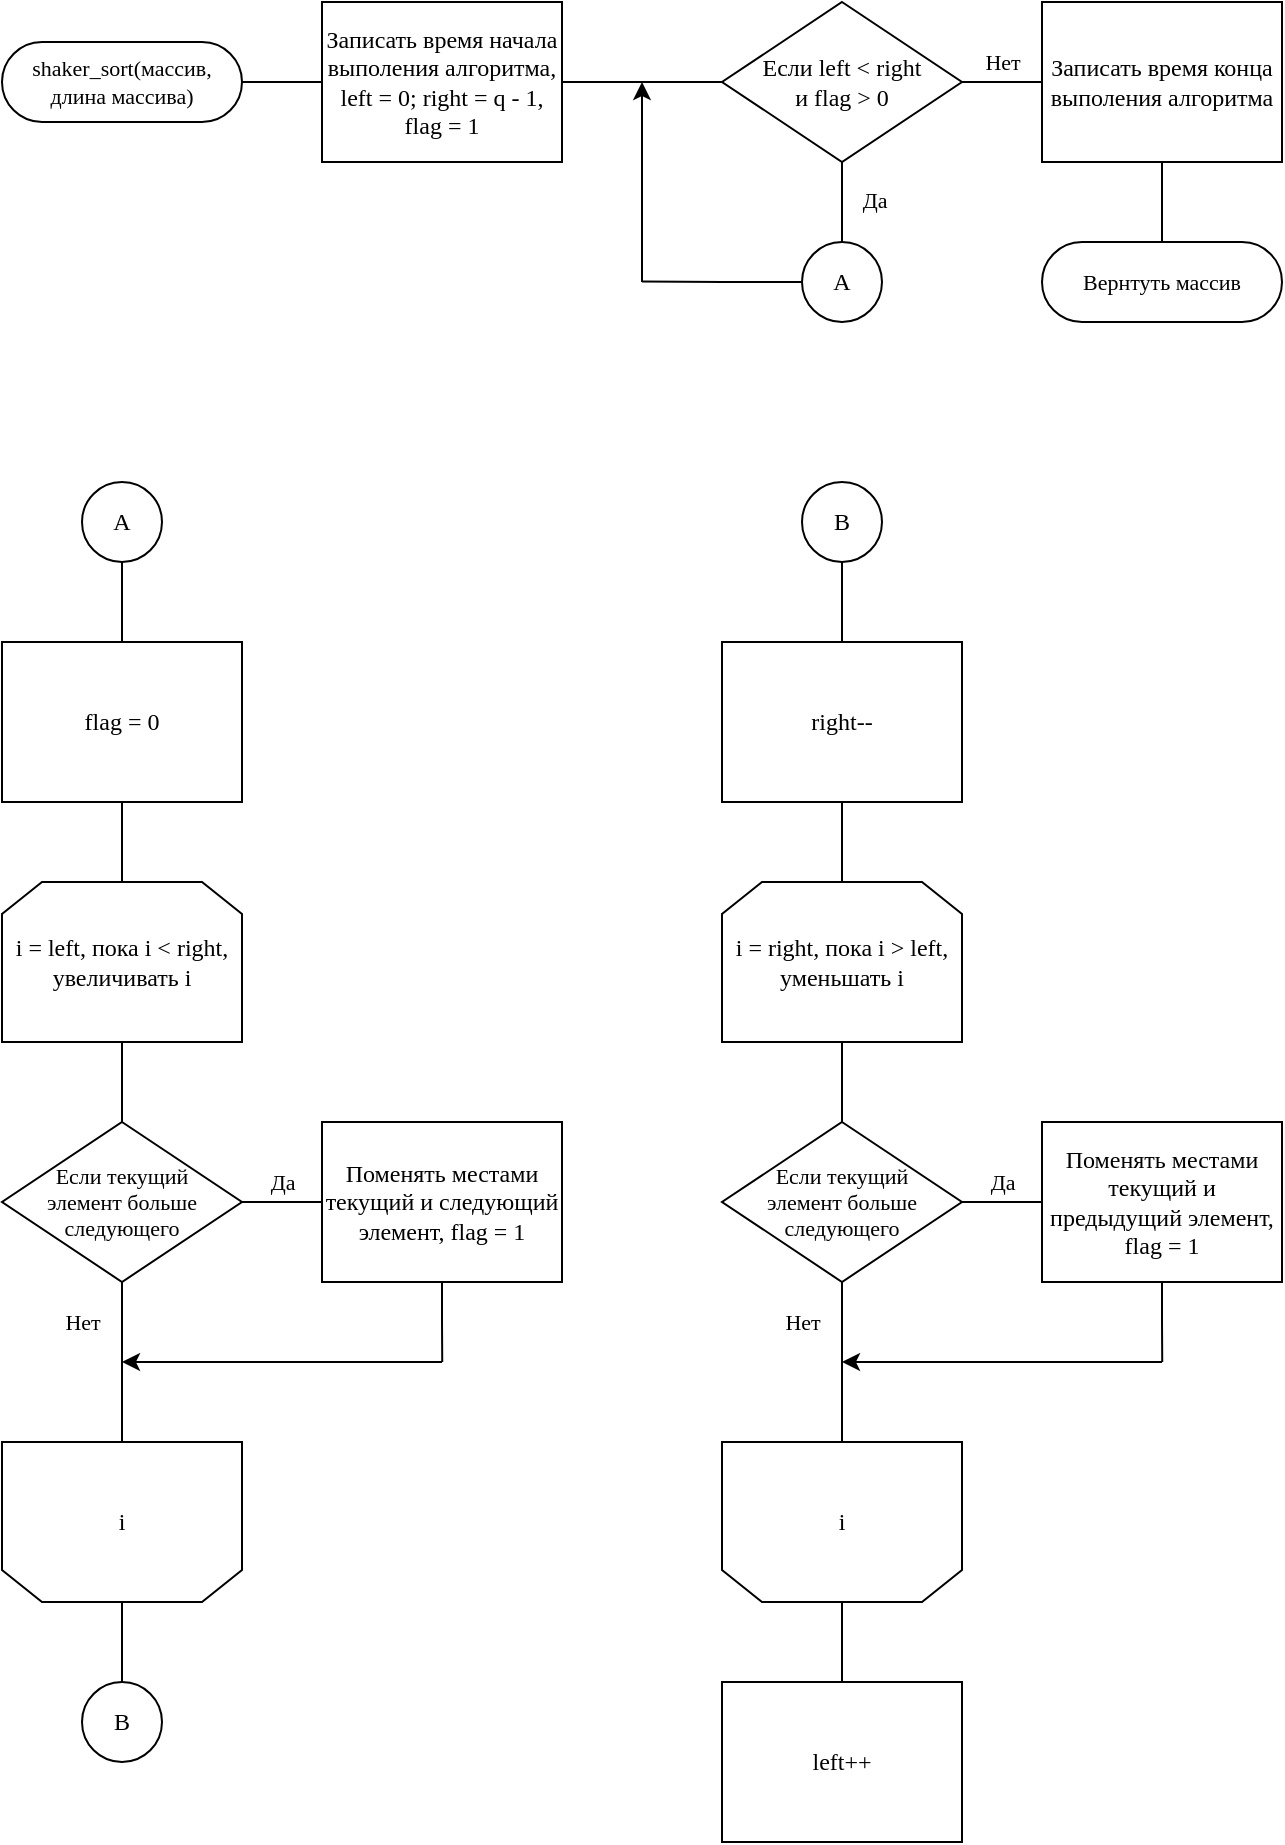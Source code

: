 <mxfile version="24.0.4" type="device">
  <diagram name="Страница — 1" id="f5qaqixOcX6vG_OhwR0j">
    <mxGraphModel dx="1222" dy="786" grid="1" gridSize="10" guides="1" tooltips="1" connect="1" arrows="1" fold="1" page="1" pageScale="1" pageWidth="649" pageHeight="1011" math="0" shadow="0">
      <root>
        <mxCell id="0" />
        <mxCell id="1" parent="0" />
        <mxCell id="h30l0D0qGVRtCgshkbSv-50" style="edgeStyle=orthogonalEdgeStyle;rounded=0;orthogonalLoop=1;jettySize=auto;html=1;exitX=1;exitY=0.5;exitDx=0;exitDy=0;exitPerimeter=0;entryX=0;entryY=0.5;entryDx=0;entryDy=0;endArrow=none;endFill=0;fontFamily=Times New Roman;" edge="1" parent="1" source="h30l0D0qGVRtCgshkbSv-6" target="h30l0D0qGVRtCgshkbSv-7">
          <mxGeometry relative="1" as="geometry" />
        </mxCell>
        <mxCell id="h30l0D0qGVRtCgshkbSv-6" value="shaker_sort(массив, длина массива)" style="html=1;dashed=0;whiteSpace=wrap;shape=mxgraph.dfd.start;fontSize=11;fontFamily=Times New Roman;" vertex="1" parent="1">
          <mxGeometry y="60" width="120" height="40" as="geometry" />
        </mxCell>
        <mxCell id="h30l0D0qGVRtCgshkbSv-51" style="edgeStyle=orthogonalEdgeStyle;rounded=0;orthogonalLoop=1;jettySize=auto;html=1;exitX=1;exitY=0.5;exitDx=0;exitDy=0;entryX=0;entryY=0.5;entryDx=0;entryDy=0;endArrow=none;endFill=0;fontFamily=Times New Roman;" edge="1" parent="1" source="h30l0D0qGVRtCgshkbSv-7" target="h30l0D0qGVRtCgshkbSv-8">
          <mxGeometry relative="1" as="geometry" />
        </mxCell>
        <mxCell id="h30l0D0qGVRtCgshkbSv-7" value="Записать время начала выполения алгоритма, left = 0; right = q - 1, flag = 1" style="rounded=0;whiteSpace=wrap;html=1;fontFamily=Times New Roman;" vertex="1" parent="1">
          <mxGeometry x="160" y="40" width="120" height="80" as="geometry" />
        </mxCell>
        <mxCell id="h30l0D0qGVRtCgshkbSv-53" style="edgeStyle=orthogonalEdgeStyle;rounded=0;orthogonalLoop=1;jettySize=auto;html=1;exitX=0.5;exitY=1;exitDx=0;exitDy=0;entryX=0.5;entryY=0;entryDx=0;entryDy=0;endArrow=none;endFill=0;fontFamily=Times New Roman;" edge="1" parent="1" source="h30l0D0qGVRtCgshkbSv-8" target="h30l0D0qGVRtCgshkbSv-12">
          <mxGeometry relative="1" as="geometry" />
        </mxCell>
        <mxCell id="h30l0D0qGVRtCgshkbSv-62" value="Да" style="edgeLabel;html=1;align=center;verticalAlign=middle;resizable=0;points=[];fontFamily=Times New Roman;" vertex="1" connectable="0" parent="h30l0D0qGVRtCgshkbSv-53">
          <mxGeometry x="0.248" y="-2" relative="1" as="geometry">
            <mxPoint x="18" y="-6" as="offset" />
          </mxGeometry>
        </mxCell>
        <mxCell id="h30l0D0qGVRtCgshkbSv-60" style="edgeStyle=orthogonalEdgeStyle;rounded=0;orthogonalLoop=1;jettySize=auto;html=1;exitX=1;exitY=0.5;exitDx=0;exitDy=0;entryX=0;entryY=0.5;entryDx=0;entryDy=0;endArrow=none;endFill=0;fontFamily=Times New Roman;" edge="1" parent="1" source="h30l0D0qGVRtCgshkbSv-8" target="h30l0D0qGVRtCgshkbSv-59">
          <mxGeometry relative="1" as="geometry" />
        </mxCell>
        <mxCell id="h30l0D0qGVRtCgshkbSv-63" value="Нет" style="edgeLabel;html=1;align=center;verticalAlign=middle;resizable=0;points=[];fontFamily=Times New Roman;" vertex="1" connectable="0" parent="h30l0D0qGVRtCgshkbSv-60">
          <mxGeometry x="-0.115" relative="1" as="geometry">
            <mxPoint x="2" y="-10" as="offset" />
          </mxGeometry>
        </mxCell>
        <mxCell id="h30l0D0qGVRtCgshkbSv-8" value="Если left &amp;lt; right&lt;div&gt;и flag &amp;gt; 0&lt;/div&gt;" style="rhombus;whiteSpace=wrap;html=1;fontFamily=Times New Roman;" vertex="1" parent="1">
          <mxGeometry x="360" y="40" width="120" height="80" as="geometry" />
        </mxCell>
        <mxCell id="h30l0D0qGVRtCgshkbSv-9" value="Вернтуть массив" style="html=1;dashed=0;whiteSpace=wrap;shape=mxgraph.dfd.start;fontSize=11;fontFamily=Times New Roman;" vertex="1" parent="1">
          <mxGeometry x="520" y="160" width="120" height="40" as="geometry" />
        </mxCell>
        <mxCell id="h30l0D0qGVRtCgshkbSv-54" style="edgeStyle=orthogonalEdgeStyle;rounded=0;orthogonalLoop=1;jettySize=auto;html=1;exitX=0;exitY=0.5;exitDx=0;exitDy=0;endArrow=none;endFill=0;fontFamily=Times New Roman;" edge="1" parent="1" source="h30l0D0qGVRtCgshkbSv-12">
          <mxGeometry relative="1" as="geometry">
            <mxPoint x="320" y="179.75" as="targetPoint" />
          </mxGeometry>
        </mxCell>
        <mxCell id="h30l0D0qGVRtCgshkbSv-12" value="A" style="ellipse;whiteSpace=wrap;html=1;aspect=fixed;fontFamily=Times New Roman;" vertex="1" parent="1">
          <mxGeometry x="400" y="160" width="40" height="40" as="geometry" />
        </mxCell>
        <mxCell id="h30l0D0qGVRtCgshkbSv-19" style="edgeStyle=orthogonalEdgeStyle;rounded=0;orthogonalLoop=1;jettySize=auto;html=1;exitX=0.5;exitY=1;exitDx=0;exitDy=0;entryX=0.5;entryY=0;entryDx=0;entryDy=0;endArrow=none;endFill=0;fontFamily=Times New Roman;" edge="1" parent="1" source="h30l0D0qGVRtCgshkbSv-17" target="h30l0D0qGVRtCgshkbSv-18">
          <mxGeometry relative="1" as="geometry" />
        </mxCell>
        <mxCell id="h30l0D0qGVRtCgshkbSv-17" value="A" style="ellipse;whiteSpace=wrap;html=1;aspect=fixed;fontFamily=Times New Roman;" vertex="1" parent="1">
          <mxGeometry x="40" y="280" width="40" height="40" as="geometry" />
        </mxCell>
        <mxCell id="h30l0D0qGVRtCgshkbSv-27" style="edgeStyle=orthogonalEdgeStyle;rounded=0;orthogonalLoop=1;jettySize=auto;html=1;exitX=0.5;exitY=1;exitDx=0;exitDy=0;entryX=0.5;entryY=0;entryDx=0;entryDy=0;endArrow=none;endFill=0;fontFamily=Times New Roman;" edge="1" parent="1" source="h30l0D0qGVRtCgshkbSv-18" target="h30l0D0qGVRtCgshkbSv-23">
          <mxGeometry relative="1" as="geometry" />
        </mxCell>
        <mxCell id="h30l0D0qGVRtCgshkbSv-18" value="flag = 0" style="rounded=0;whiteSpace=wrap;html=1;fontFamily=Times New Roman;" vertex="1" parent="1">
          <mxGeometry y="360" width="120" height="80" as="geometry" />
        </mxCell>
        <mxCell id="h30l0D0qGVRtCgshkbSv-26" style="edgeStyle=orthogonalEdgeStyle;rounded=0;orthogonalLoop=1;jettySize=auto;html=1;exitX=0.5;exitY=1;exitDx=0;exitDy=0;entryX=0.5;entryY=0;entryDx=0;entryDy=0;endArrow=none;endFill=0;fontFamily=Times New Roman;" edge="1" parent="1" source="h30l0D0qGVRtCgshkbSv-23" target="h30l0D0qGVRtCgshkbSv-25">
          <mxGeometry relative="1" as="geometry" />
        </mxCell>
        <mxCell id="h30l0D0qGVRtCgshkbSv-23" value="i = left, пока i &amp;lt; right, увеличивать i" style="shape=loopLimit;whiteSpace=wrap;html=1;fontFamily=Times New Roman;" vertex="1" parent="1">
          <mxGeometry y="480" width="120" height="80" as="geometry" />
        </mxCell>
        <mxCell id="h30l0D0qGVRtCgshkbSv-58" style="edgeStyle=orthogonalEdgeStyle;rounded=0;orthogonalLoop=1;jettySize=auto;html=1;exitX=0.5;exitY=0;exitDx=0;exitDy=0;entryX=0.5;entryY=0;entryDx=0;entryDy=0;endArrow=none;endFill=0;fontFamily=Times New Roman;" edge="1" parent="1" source="h30l0D0qGVRtCgshkbSv-24" target="h30l0D0qGVRtCgshkbSv-57">
          <mxGeometry relative="1" as="geometry" />
        </mxCell>
        <mxCell id="h30l0D0qGVRtCgshkbSv-24" value="i" style="shape=loopLimit;whiteSpace=wrap;html=1;direction=west;fontFamily=Times New Roman;" vertex="1" parent="1">
          <mxGeometry y="760" width="120" height="80" as="geometry" />
        </mxCell>
        <mxCell id="h30l0D0qGVRtCgshkbSv-32" style="edgeStyle=orthogonalEdgeStyle;rounded=0;orthogonalLoop=1;jettySize=auto;html=1;exitX=1;exitY=0.5;exitDx=0;exitDy=0;endArrow=none;endFill=0;fontFamily=Times New Roman;" edge="1" parent="1" source="h30l0D0qGVRtCgshkbSv-25" target="h30l0D0qGVRtCgshkbSv-30">
          <mxGeometry relative="1" as="geometry" />
        </mxCell>
        <mxCell id="h30l0D0qGVRtCgshkbSv-33" value="Да" style="edgeLabel;html=1;align=center;verticalAlign=middle;resizable=0;points=[];fontFamily=Times New Roman;" vertex="1" connectable="0" parent="h30l0D0qGVRtCgshkbSv-32">
          <mxGeometry x="0.182" relative="1" as="geometry">
            <mxPoint x="-4" y="-10" as="offset" />
          </mxGeometry>
        </mxCell>
        <mxCell id="h30l0D0qGVRtCgshkbSv-25" value="Если текущий элемент больше следующего" style="rhombus;whiteSpace=wrap;html=1;spacingLeft=16;spacingRight=16;fontSize=11;fontFamily=Times New Roman;" vertex="1" parent="1">
          <mxGeometry y="600" width="120" height="80" as="geometry" />
        </mxCell>
        <mxCell id="h30l0D0qGVRtCgshkbSv-28" value="Нет" style="edgeStyle=orthogonalEdgeStyle;rounded=0;orthogonalLoop=1;jettySize=auto;html=1;exitX=0.5;exitY=1;exitDx=0;exitDy=0;entryX=0.5;entryY=1;entryDx=0;entryDy=0;endArrow=none;endFill=0;fontFamily=Times New Roman;" edge="1" parent="1">
          <mxGeometry x="-0.5" y="-20" relative="1" as="geometry">
            <mxPoint as="offset" />
            <mxPoint x="60" y="680" as="sourcePoint" />
            <mxPoint x="60" y="760" as="targetPoint" />
          </mxGeometry>
        </mxCell>
        <mxCell id="h30l0D0qGVRtCgshkbSv-29" style="edgeStyle=orthogonalEdgeStyle;rounded=0;orthogonalLoop=1;jettySize=auto;html=1;exitX=0.5;exitY=1;exitDx=0;exitDy=0;endArrow=none;endFill=0;fontFamily=Times New Roman;" edge="1" parent="1" source="h30l0D0qGVRtCgshkbSv-30">
          <mxGeometry relative="1" as="geometry">
            <mxPoint x="220.118" y="720" as="targetPoint" />
          </mxGeometry>
        </mxCell>
        <mxCell id="h30l0D0qGVRtCgshkbSv-30" value="Поменять местами текущий и следующий элемент, flag = 1" style="rounded=0;whiteSpace=wrap;html=1;fontFamily=Times New Roman;" vertex="1" parent="1">
          <mxGeometry x="160" y="600" width="120" height="80" as="geometry" />
        </mxCell>
        <mxCell id="h30l0D0qGVRtCgshkbSv-31" value="" style="endArrow=classic;html=1;rounded=0;fontFamily=Times New Roman;" edge="1" parent="1">
          <mxGeometry width="50" height="50" relative="1" as="geometry">
            <mxPoint x="220" y="720" as="sourcePoint" />
            <mxPoint x="60" y="720" as="targetPoint" />
          </mxGeometry>
        </mxCell>
        <mxCell id="h30l0D0qGVRtCgshkbSv-34" style="edgeStyle=orthogonalEdgeStyle;rounded=0;orthogonalLoop=1;jettySize=auto;html=1;exitX=0.5;exitY=1;exitDx=0;exitDy=0;entryX=0.5;entryY=0;entryDx=0;entryDy=0;endArrow=none;endFill=0;fontFamily=Times New Roman;" edge="1" parent="1" source="h30l0D0qGVRtCgshkbSv-35" target="h30l0D0qGVRtCgshkbSv-37">
          <mxGeometry relative="1" as="geometry" />
        </mxCell>
        <mxCell id="h30l0D0qGVRtCgshkbSv-35" value="B" style="ellipse;whiteSpace=wrap;html=1;aspect=fixed;fontFamily=Times New Roman;" vertex="1" parent="1">
          <mxGeometry x="400" y="280" width="40" height="40" as="geometry" />
        </mxCell>
        <mxCell id="h30l0D0qGVRtCgshkbSv-36" style="edgeStyle=orthogonalEdgeStyle;rounded=0;orthogonalLoop=1;jettySize=auto;html=1;exitX=0.5;exitY=1;exitDx=0;exitDy=0;entryX=0.5;entryY=0;entryDx=0;entryDy=0;endArrow=none;endFill=0;fontFamily=Times New Roman;" edge="1" parent="1" source="h30l0D0qGVRtCgshkbSv-37" target="h30l0D0qGVRtCgshkbSv-39">
          <mxGeometry relative="1" as="geometry" />
        </mxCell>
        <mxCell id="h30l0D0qGVRtCgshkbSv-37" value="right--" style="rounded=0;whiteSpace=wrap;html=1;fontFamily=Times New Roman;" vertex="1" parent="1">
          <mxGeometry x="360" y="360" width="120" height="80" as="geometry" />
        </mxCell>
        <mxCell id="h30l0D0qGVRtCgshkbSv-38" style="edgeStyle=orthogonalEdgeStyle;rounded=0;orthogonalLoop=1;jettySize=auto;html=1;exitX=0.5;exitY=1;exitDx=0;exitDy=0;entryX=0.5;entryY=0;entryDx=0;entryDy=0;endArrow=none;endFill=0;fontFamily=Times New Roman;" edge="1" parent="1" source="h30l0D0qGVRtCgshkbSv-39" target="h30l0D0qGVRtCgshkbSv-43">
          <mxGeometry relative="1" as="geometry" />
        </mxCell>
        <mxCell id="h30l0D0qGVRtCgshkbSv-39" value="i = right, пока i &amp;gt; left, уменьшать i" style="shape=loopLimit;whiteSpace=wrap;html=1;fontFamily=Times New Roman;" vertex="1" parent="1">
          <mxGeometry x="360" y="480" width="120" height="80" as="geometry" />
        </mxCell>
        <mxCell id="h30l0D0qGVRtCgshkbSv-56" style="edgeStyle=orthogonalEdgeStyle;rounded=0;orthogonalLoop=1;jettySize=auto;html=1;exitX=0.5;exitY=0;exitDx=0;exitDy=0;entryX=0.5;entryY=0;entryDx=0;entryDy=0;endArrow=none;endFill=0;fontFamily=Times New Roman;" edge="1" parent="1" source="h30l0D0qGVRtCgshkbSv-40" target="h30l0D0qGVRtCgshkbSv-48">
          <mxGeometry relative="1" as="geometry" />
        </mxCell>
        <mxCell id="h30l0D0qGVRtCgshkbSv-40" value="i" style="shape=loopLimit;whiteSpace=wrap;html=1;direction=west;fontFamily=Times New Roman;" vertex="1" parent="1">
          <mxGeometry x="360" y="760" width="120" height="80" as="geometry" />
        </mxCell>
        <mxCell id="h30l0D0qGVRtCgshkbSv-41" style="edgeStyle=orthogonalEdgeStyle;rounded=0;orthogonalLoop=1;jettySize=auto;html=1;exitX=1;exitY=0.5;exitDx=0;exitDy=0;endArrow=none;endFill=0;fontFamily=Times New Roman;" edge="1" parent="1" source="h30l0D0qGVRtCgshkbSv-43" target="h30l0D0qGVRtCgshkbSv-46">
          <mxGeometry relative="1" as="geometry" />
        </mxCell>
        <mxCell id="h30l0D0qGVRtCgshkbSv-42" value="Да" style="edgeLabel;html=1;align=center;verticalAlign=middle;resizable=0;points=[];fontFamily=Times New Roman;" vertex="1" connectable="0" parent="h30l0D0qGVRtCgshkbSv-41">
          <mxGeometry x="0.182" relative="1" as="geometry">
            <mxPoint x="-4" y="-10" as="offset" />
          </mxGeometry>
        </mxCell>
        <mxCell id="h30l0D0qGVRtCgshkbSv-43" value="Если текущий элемент больше следующего" style="rhombus;whiteSpace=wrap;html=1;spacingLeft=16;spacingRight=16;fontSize=11;fontFamily=Times New Roman;" vertex="1" parent="1">
          <mxGeometry x="360" y="600" width="120" height="80" as="geometry" />
        </mxCell>
        <mxCell id="h30l0D0qGVRtCgshkbSv-44" value="Нет" style="edgeStyle=orthogonalEdgeStyle;rounded=0;orthogonalLoop=1;jettySize=auto;html=1;exitX=0.5;exitY=1;exitDx=0;exitDy=0;entryX=0.5;entryY=1;entryDx=0;entryDy=0;endArrow=none;endFill=0;fontFamily=Times New Roman;" edge="1" parent="1">
          <mxGeometry x="-0.5" y="-20" relative="1" as="geometry">
            <mxPoint as="offset" />
            <mxPoint x="420" y="680" as="sourcePoint" />
            <mxPoint x="420" y="760" as="targetPoint" />
          </mxGeometry>
        </mxCell>
        <mxCell id="h30l0D0qGVRtCgshkbSv-45" style="edgeStyle=orthogonalEdgeStyle;rounded=0;orthogonalLoop=1;jettySize=auto;html=1;exitX=0.5;exitY=1;exitDx=0;exitDy=0;endArrow=none;endFill=0;fontFamily=Times New Roman;" edge="1" parent="1" source="h30l0D0qGVRtCgshkbSv-46">
          <mxGeometry relative="1" as="geometry">
            <mxPoint x="580.118" y="720" as="targetPoint" />
          </mxGeometry>
        </mxCell>
        <mxCell id="h30l0D0qGVRtCgshkbSv-46" value="Поменять местами текущий и предыдущий элемент, flag = 1" style="rounded=0;whiteSpace=wrap;html=1;fontFamily=Times New Roman;" vertex="1" parent="1">
          <mxGeometry x="520" y="600" width="120" height="80" as="geometry" />
        </mxCell>
        <mxCell id="h30l0D0qGVRtCgshkbSv-47" value="" style="endArrow=classic;html=1;rounded=0;fontFamily=Times New Roman;" edge="1" parent="1">
          <mxGeometry width="50" height="50" relative="1" as="geometry">
            <mxPoint x="580" y="720" as="sourcePoint" />
            <mxPoint x="420" y="720" as="targetPoint" />
          </mxGeometry>
        </mxCell>
        <mxCell id="h30l0D0qGVRtCgshkbSv-48" value="left++" style="rounded=0;whiteSpace=wrap;html=1;fontFamily=Times New Roman;" vertex="1" parent="1">
          <mxGeometry x="360" y="880" width="120" height="80" as="geometry" />
        </mxCell>
        <mxCell id="h30l0D0qGVRtCgshkbSv-55" value="" style="endArrow=classic;html=1;rounded=0;fontFamily=Times New Roman;" edge="1" parent="1">
          <mxGeometry width="50" height="50" relative="1" as="geometry">
            <mxPoint x="320" y="180" as="sourcePoint" />
            <mxPoint x="320" y="80" as="targetPoint" />
          </mxGeometry>
        </mxCell>
        <mxCell id="h30l0D0qGVRtCgshkbSv-57" value="B" style="ellipse;whiteSpace=wrap;html=1;aspect=fixed;fontFamily=Times New Roman;" vertex="1" parent="1">
          <mxGeometry x="40" y="880" width="40" height="40" as="geometry" />
        </mxCell>
        <mxCell id="h30l0D0qGVRtCgshkbSv-59" value="Записать время конца выполения алгоритма" style="rounded=0;whiteSpace=wrap;html=1;fontFamily=Times New Roman;" vertex="1" parent="1">
          <mxGeometry x="520" y="40" width="120" height="80" as="geometry" />
        </mxCell>
        <mxCell id="h30l0D0qGVRtCgshkbSv-61" style="edgeStyle=orthogonalEdgeStyle;rounded=0;orthogonalLoop=1;jettySize=auto;html=1;exitX=0.5;exitY=1;exitDx=0;exitDy=0;entryX=0.5;entryY=0.5;entryDx=0;entryDy=-20;entryPerimeter=0;endArrow=none;endFill=0;fontFamily=Times New Roman;" edge="1" parent="1" source="h30l0D0qGVRtCgshkbSv-59" target="h30l0D0qGVRtCgshkbSv-9">
          <mxGeometry relative="1" as="geometry" />
        </mxCell>
      </root>
    </mxGraphModel>
  </diagram>
</mxfile>
